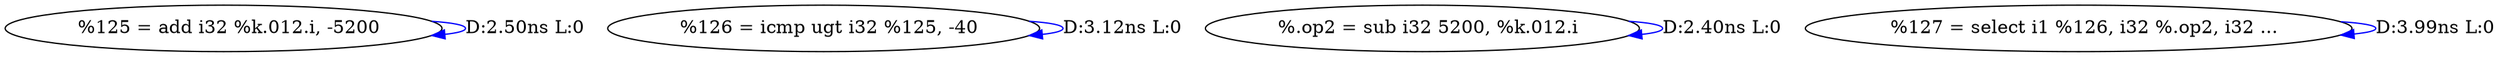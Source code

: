 digraph {
Node0x4191ba0[label="  %125 = add i32 %k.012.i, -5200"];
Node0x4191ba0 -> Node0x4191ba0[label="D:2.50ns L:0",color=blue];
Node0x4191c80[label="  %126 = icmp ugt i32 %125, -40"];
Node0x4191c80 -> Node0x4191c80[label="D:3.12ns L:0",color=blue];
Node0x4191d60[label="  %.op2 = sub i32 5200, %k.012.i"];
Node0x4191d60 -> Node0x4191d60[label="D:2.40ns L:0",color=blue];
Node0x4191e40[label="  %127 = select i1 %126, i32 %.op2, i32 ..."];
Node0x4191e40 -> Node0x4191e40[label="D:3.99ns L:0",color=blue];
}

